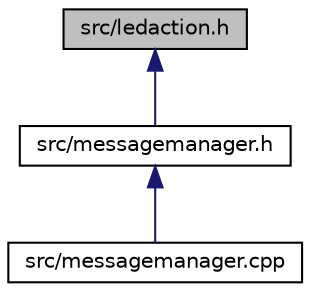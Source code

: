 digraph "src/ledaction.h"
{
 // LATEX_PDF_SIZE
  edge [fontname="Helvetica",fontsize="10",labelfontname="Helvetica",labelfontsize="10"];
  node [fontname="Helvetica",fontsize="10",shape=record];
  Node1 [label="src/ledaction.h",height=0.2,width=0.4,color="black", fillcolor="grey75", style="filled", fontcolor="black",tooltip="This file represents an LED action."];
  Node1 -> Node2 [dir="back",color="midnightblue",fontsize="10",style="solid"];
  Node2 [label="src/messagemanager.h",height=0.2,width=0.4,color="black", fillcolor="white", style="filled",URL="$messagemanager_8h.html",tooltip="Contains the details on how to manage messages from different sources."];
  Node2 -> Node3 [dir="back",color="midnightblue",fontsize="10",style="solid"];
  Node3 [label="src/messagemanager.cpp",height=0.2,width=0.4,color="black", fillcolor="white", style="filled",URL="$messagemanager_8cpp.html",tooltip="Contains definitions of functions that occue in the messagemanager.h file."];
}
